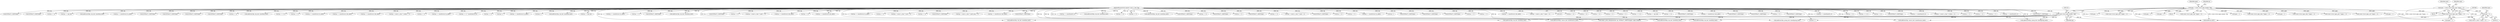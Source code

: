 digraph "0_tcpdump_4601c685e7fd19c3724d5e499c69b8d3ec49933e@pointer" {
"1000397" [label="(Call,spm + 1)"];
"1000383" [label="(Call,spm = (const struct pgm_spm *)(pgm + 1))"];
"1000385" [label="(Call,(const struct pgm_spm *)(pgm + 1))"];
"1000126" [label="(Call,pgm = (const struct pgm_header *)bp)"];
"1000128" [label="(Call,(const struct pgm_header *)bp)"];
"1000108" [label="(MethodParameterIn,register const u_char *bp)"];
"1001218" [label="(Call,bp += 4)"];
"1001186" [label="(Call,bp += 4)"];
"1000474" [label="(Call,pgm + 1)"];
"1001720" [label="(Call,bp += 4)"];
"1001334" [label="(Call,bp += 2)"];
"1000127" [label="(Identifier,pgm)"];
"1000718" [label="(Call,pgm + 1)"];
"1001211" [label="(Call,bp += 2)"];
"1000126" [label="(Call,pgm = (const struct pgm_header *)bp)"];
"1001854" [label="(Call,bp += 2+2)"];
"1001961" [label="(Call,bp += opt_len)"];
"1001529" [label="(Call,bp += 4)"];
"1001216" [label="(Call,EXTRACT_32BITS(bp))"];
"1000561" [label="(Call,bp += sizeof(struct in6_addr))"];
"1001295" [label="(Call,EXTRACT_32BITS(bp))"];
"1000392" [label="(Identifier,spm)"];
"1000780" [label="(Call,EXTRACT_16BITS(bp))"];
"1001113" [label="(Call,bp += 2)"];
"1001118" [label="(Call,EXTRACT_32BITS(bp))"];
"1000397" [label="(Call,spm + 1)"];
"1000429" [label="(Call,addrtostr6(bp, nla_buf, sizeof(nla_buf)))"];
"1000604" [label="(Call,bp += sizeof(uint32_t))"];
"1000789" [label="(Call,addrtostr(bp, group_buf, sizeof(group_buf)))"];
"1001253" [label="(Call,bp += 4)"];
"1001727" [label="(Call,bp += 2+2)"];
"1001134" [label="(Call,bp += 4)"];
"1001492" [label="(Call,EXTRACT_32BITS(bp))"];
"1000978" [label="(Call,bp += sizeof(uint16_t))"];
"1000699" [label="(Call,bp = (const u_char *) (rdata + 1))"];
"1001713" [label="(Call,bp += 2)"];
"1001304" [label="(Call,bp += 4)"];
"1001687" [label="(Call,bp += 2)"];
"1000591" [label="(Call,bp += sizeof(uint32_t))"];
"1000744" [label="(Call,addrtostr(bp, source_buf, sizeof(source_buf)))"];
"1001302" [label="(Call,EXTRACT_32BITS(bp))"];
"1000576" [label="(Call,EXTRACT_32BITS(bp))"];
"1001251" [label="(Call,EXTRACT_32BITS(bp))"];
"1001297" [label="(Call,bp += 4)"];
"1001575" [label="(Call,bp += opt_len)"];
"1001924" [label="(Call,addrtostr6(bp, nla_buf, sizeof(nla_buf)))"];
"1001377" [label="(Call,bp += sizeof(struct in_addr))"];
"1000108" [label="(MethodParameterIn,register const u_char *bp)"];
"1000111" [label="(Block,)"];
"1001718" [label="(Call,EXTRACT_32BITS(bp))"];
"1001132" [label="(Call,EXTRACT_32BITS(bp))"];
"1001845" [label="(Call,EXTRACT_32BITS(bp))"];
"1000395" [label="(Call,(const u_char *) (spm + 1))"];
"1001125" [label="(Call,EXTRACT_32BITS(bp))"];
"1001494" [label="(Call,bp += 4)"];
"1001885" [label="(Call,addrtostr(bp, nla_buf, sizeof(nla_buf)))"];
"1000716" [label="(Call,(const struct pgm_nak *)(pgm + 1))"];
"1001341" [label="(Call,bp += 2+2)"];
"1001452" [label="(Call,bp += 2)"];
"1000387" [label="(Call,pgm + 1)"];
"1001890" [label="(Call,bp += sizeof(struct in_addr))"];
"1000810" [label="(Call,bp += sizeof(struct in6_addr))"];
"1000434" [label="(Call,bp += sizeof(struct in6_addr))"];
"1000662" [label="(Call,bp = (const u_char *) (odata + 1))"];
"1001623" [label="(Call,bp += 2)"];
"1000794" [label="(Call,bp += sizeof(struct in_addr))"];
"1000773" [label="(Call,bp += (2 * sizeof(uint16_t)))"];
"1001487" [label="(Call,bp += 2)"];
"1000948" [label="(Call,bp++)"];
"1000385" [label="(Call,(const struct pgm_spm *)(pgm + 1))"];
"1000545" [label="(Call,bp += sizeof(struct in_addr))"];
"1001019" [label="(Call,bp++)"];
"1001372" [label="(Call,addrtostr(bp, nla_buf, sizeof(nla_buf)))"];
"1001665" [label="(Call,bp += opt_len)"];
"1000540" [label="(Call,addrtostr(bp, nla_buf, sizeof(nla_buf)))"];
"1000418" [label="(Call,bp += sizeof(struct in_addr))"];
"1001840" [label="(Call,bp += 2)"];
"1001852" [label="(Call,EXTRACT_16BITS(bp))"];
"1000384" [label="(Identifier,spm)"];
"1001758" [label="(Call,addrtostr(bp, nla_buf, sizeof(nla_buf)))"];
"1000399" [label="(Literal,1)"];
"1000760" [label="(Call,addrtostr6(bp, source_buf, sizeof(source_buf)))"];
"1000589" [label="(Call,EXTRACT_32BITS(bp))"];
"1001290" [label="(Call,bp += 2)"];
"1000520" [label="(Call,bp = (const u_char *) (polr + 1))"];
"1000383" [label="(Call,spm = (const struct pgm_spm *)(pgm + 1))"];
"1001416" [label="(Call,bp += sizeof(struct in6_addr))"];
"1001847" [label="(Call,bp += 4)"];
"1000765" [label="(Call,bp += sizeof(struct in6_addr))"];
"1000640" [label="(Call,pgm + 1)"];
"1000398" [label="(Identifier,spm)"];
"1000675" [label="(Call,(const struct pgm_data *)(pgm + 1))"];
"1001997" [label="(Call,zmtp1_print_datagram(ndo, bp, EXTRACT_16BITS(&pgm->pgm_length)))"];
"1001763" [label="(Call,bp += sizeof(struct in_addr))"];
"1001597" [label="(Call,bp += 2)"];
"1000381" [label="(Block,)"];
"1000881" [label="(Call,bp = (const u_char *) (ack + 1))"];
"1000514" [label="(Call,pgm + 1)"];
"1001127" [label="(Call,bp += 4)"];
"1001527" [label="(Call,EXTRACT_32BITS(bp))"];
"1000496" [label="(Call,bp = (const u_char *) (poll_msg + 1))"];
"1001802" [label="(Call,bp += sizeof(struct in6_addr))"];
"1000638" [label="(Call,(const struct pgm_data *)(pgm + 1))"];
"1001339" [label="(Call,EXTRACT_16BITS(bp))"];
"1000556" [label="(Call,addrtostr6(bp, nla_buf, sizeof(nla_buf)))"];
"1000927" [label="(Call,bp++)"];
"1000805" [label="(Call,addrtostr6(bp, group_buf, sizeof(group_buf)))"];
"1000578" [label="(Call,bp += sizeof(uint32_t))"];
"1001411" [label="(Call,addrtostr6(bp, nla_buf, sizeof(nla_buf)))"];
"1001459" [label="(Call,bp += 4)"];
"1001246" [label="(Call,bp += 2)"];
"1000130" [label="(Identifier,bp)"];
"1001797" [label="(Call,addrtostr6(bp, nla_buf, sizeof(nla_buf)))"];
"1000964" [label="(Call,EXTRACT_16BITS(bp))"];
"1001120" [label="(Call,bp += 4)"];
"1000512" [label="(Call,(const struct pgm_polr *)(pgm + 1))"];
"1002019" [label="(MethodReturn,RET)"];
"1000863" [label="(Call,(const struct pgm_ack *)(pgm + 1))"];
"1001089" [label="(Call,EXTRACT_16BITS(bp))"];
"1001522" [label="(Call,bp += 2)"];
"1001725" [label="(Call,EXTRACT_16BITS(bp))"];
"1001091" [label="(Call,bp += 2)"];
"1000132" [label="(Identifier,ip)"];
"1000865" [label="(Call,pgm + 1)"];
"1000724" [label="(Call,bp = (const u_char *) (nak + 1))"];
"1001184" [label="(Call,EXTRACT_32BITS(bp))"];
"1001260" [label="(Call,bp += 4)"];
"1001152" [label="(Call,bp += 2)"];
"1000749" [label="(Call,bp += sizeof(struct in_addr))"];
"1001024" [label="(Call,bp++)"];
"1001457" [label="(Call,EXTRACT_32BITS(bp))"];
"1000602" [label="(Call,EXTRACT_32BITS(bp))"];
"1001258" [label="(Call,EXTRACT_32BITS(bp))"];
"1000677" [label="(Call,pgm + 1)"];
"1001557" [label="(Call,bp += 2)"];
"1000128" [label="(Call,(const struct pgm_header *)bp)"];
"1001649" [label="(Call,bp += 2)"];
"1000413" [label="(Call,addrtostr(bp, nla_buf, sizeof(nla_buf)))"];
"1001929" [label="(Call,bp += sizeof(struct in6_addr))"];
"1000472" [label="(Call,(const struct pgm_poll *)(pgm + 1))"];
"1000393" [label="(Call,bp = (const u_char *) (spm + 1))"];
"1000397" -> "1000395"  [label="AST: "];
"1000397" -> "1000399"  [label="CFG: "];
"1000398" -> "1000397"  [label="AST: "];
"1000399" -> "1000397"  [label="AST: "];
"1000395" -> "1000397"  [label="CFG: "];
"1000397" -> "1002019"  [label="DDG: spm"];
"1000383" -> "1000397"  [label="DDG: spm"];
"1000383" -> "1000381"  [label="AST: "];
"1000383" -> "1000385"  [label="CFG: "];
"1000384" -> "1000383"  [label="AST: "];
"1000385" -> "1000383"  [label="AST: "];
"1000392" -> "1000383"  [label="CFG: "];
"1000383" -> "1002019"  [label="DDG: (const struct pgm_spm *)(pgm + 1)"];
"1000385" -> "1000383"  [label="DDG: pgm + 1"];
"1000383" -> "1000395"  [label="DDG: spm"];
"1000385" -> "1000387"  [label="CFG: "];
"1000386" -> "1000385"  [label="AST: "];
"1000387" -> "1000385"  [label="AST: "];
"1000385" -> "1002019"  [label="DDG: pgm + 1"];
"1000126" -> "1000385"  [label="DDG: pgm"];
"1000126" -> "1000111"  [label="AST: "];
"1000126" -> "1000128"  [label="CFG: "];
"1000127" -> "1000126"  [label="AST: "];
"1000128" -> "1000126"  [label="AST: "];
"1000132" -> "1000126"  [label="CFG: "];
"1000126" -> "1002019"  [label="DDG: pgm"];
"1000126" -> "1002019"  [label="DDG: (const struct pgm_header *)bp"];
"1000128" -> "1000126"  [label="DDG: bp"];
"1000126" -> "1000387"  [label="DDG: pgm"];
"1000126" -> "1000472"  [label="DDG: pgm"];
"1000126" -> "1000474"  [label="DDG: pgm"];
"1000126" -> "1000512"  [label="DDG: pgm"];
"1000126" -> "1000514"  [label="DDG: pgm"];
"1000126" -> "1000638"  [label="DDG: pgm"];
"1000126" -> "1000640"  [label="DDG: pgm"];
"1000126" -> "1000675"  [label="DDG: pgm"];
"1000126" -> "1000677"  [label="DDG: pgm"];
"1000126" -> "1000716"  [label="DDG: pgm"];
"1000126" -> "1000718"  [label="DDG: pgm"];
"1000126" -> "1000863"  [label="DDG: pgm"];
"1000126" -> "1000865"  [label="DDG: pgm"];
"1000128" -> "1000130"  [label="CFG: "];
"1000129" -> "1000128"  [label="AST: "];
"1000130" -> "1000128"  [label="AST: "];
"1000128" -> "1002019"  [label="DDG: bp"];
"1000108" -> "1000128"  [label="DDG: bp"];
"1000128" -> "1000413"  [label="DDG: bp"];
"1000128" -> "1000429"  [label="DDG: bp"];
"1000128" -> "1000540"  [label="DDG: bp"];
"1000128" -> "1000556"  [label="DDG: bp"];
"1000128" -> "1000744"  [label="DDG: bp"];
"1000128" -> "1000760"  [label="DDG: bp"];
"1000128" -> "1000789"  [label="DDG: bp"];
"1000128" -> "1000805"  [label="DDG: bp"];
"1000128" -> "1000927"  [label="DDG: bp"];
"1000128" -> "1001997"  [label="DDG: bp"];
"1000108" -> "1000106"  [label="AST: "];
"1000108" -> "1002019"  [label="DDG: bp"];
"1000108" -> "1000393"  [label="DDG: bp"];
"1000108" -> "1000413"  [label="DDG: bp"];
"1000108" -> "1000418"  [label="DDG: bp"];
"1000108" -> "1000429"  [label="DDG: bp"];
"1000108" -> "1000434"  [label="DDG: bp"];
"1000108" -> "1000496"  [label="DDG: bp"];
"1000108" -> "1000520"  [label="DDG: bp"];
"1000108" -> "1000540"  [label="DDG: bp"];
"1000108" -> "1000545"  [label="DDG: bp"];
"1000108" -> "1000556"  [label="DDG: bp"];
"1000108" -> "1000561"  [label="DDG: bp"];
"1000108" -> "1000576"  [label="DDG: bp"];
"1000108" -> "1000578"  [label="DDG: bp"];
"1000108" -> "1000589"  [label="DDG: bp"];
"1000108" -> "1000591"  [label="DDG: bp"];
"1000108" -> "1000602"  [label="DDG: bp"];
"1000108" -> "1000604"  [label="DDG: bp"];
"1000108" -> "1000662"  [label="DDG: bp"];
"1000108" -> "1000699"  [label="DDG: bp"];
"1000108" -> "1000724"  [label="DDG: bp"];
"1000108" -> "1000744"  [label="DDG: bp"];
"1000108" -> "1000749"  [label="DDG: bp"];
"1000108" -> "1000760"  [label="DDG: bp"];
"1000108" -> "1000765"  [label="DDG: bp"];
"1000108" -> "1000773"  [label="DDG: bp"];
"1000108" -> "1000780"  [label="DDG: bp"];
"1000108" -> "1000789"  [label="DDG: bp"];
"1000108" -> "1000794"  [label="DDG: bp"];
"1000108" -> "1000805"  [label="DDG: bp"];
"1000108" -> "1000810"  [label="DDG: bp"];
"1000108" -> "1000881"  [label="DDG: bp"];
"1000108" -> "1000927"  [label="DDG: bp"];
"1000108" -> "1000948"  [label="DDG: bp"];
"1000108" -> "1000964"  [label="DDG: bp"];
"1000108" -> "1000978"  [label="DDG: bp"];
"1000108" -> "1001019"  [label="DDG: bp"];
"1000108" -> "1001024"  [label="DDG: bp"];
"1000108" -> "1001089"  [label="DDG: bp"];
"1000108" -> "1001091"  [label="DDG: bp"];
"1000108" -> "1001113"  [label="DDG: bp"];
"1000108" -> "1001118"  [label="DDG: bp"];
"1000108" -> "1001120"  [label="DDG: bp"];
"1000108" -> "1001125"  [label="DDG: bp"];
"1000108" -> "1001127"  [label="DDG: bp"];
"1000108" -> "1001132"  [label="DDG: bp"];
"1000108" -> "1001134"  [label="DDG: bp"];
"1000108" -> "1001152"  [label="DDG: bp"];
"1000108" -> "1001184"  [label="DDG: bp"];
"1000108" -> "1001186"  [label="DDG: bp"];
"1000108" -> "1001211"  [label="DDG: bp"];
"1000108" -> "1001216"  [label="DDG: bp"];
"1000108" -> "1001218"  [label="DDG: bp"];
"1000108" -> "1001246"  [label="DDG: bp"];
"1000108" -> "1001251"  [label="DDG: bp"];
"1000108" -> "1001253"  [label="DDG: bp"];
"1000108" -> "1001258"  [label="DDG: bp"];
"1000108" -> "1001260"  [label="DDG: bp"];
"1000108" -> "1001290"  [label="DDG: bp"];
"1000108" -> "1001295"  [label="DDG: bp"];
"1000108" -> "1001297"  [label="DDG: bp"];
"1000108" -> "1001302"  [label="DDG: bp"];
"1000108" -> "1001304"  [label="DDG: bp"];
"1000108" -> "1001334"  [label="DDG: bp"];
"1000108" -> "1001339"  [label="DDG: bp"];
"1000108" -> "1001341"  [label="DDG: bp"];
"1000108" -> "1001372"  [label="DDG: bp"];
"1000108" -> "1001377"  [label="DDG: bp"];
"1000108" -> "1001411"  [label="DDG: bp"];
"1000108" -> "1001416"  [label="DDG: bp"];
"1000108" -> "1001452"  [label="DDG: bp"];
"1000108" -> "1001457"  [label="DDG: bp"];
"1000108" -> "1001459"  [label="DDG: bp"];
"1000108" -> "1001487"  [label="DDG: bp"];
"1000108" -> "1001492"  [label="DDG: bp"];
"1000108" -> "1001494"  [label="DDG: bp"];
"1000108" -> "1001522"  [label="DDG: bp"];
"1000108" -> "1001527"  [label="DDG: bp"];
"1000108" -> "1001529"  [label="DDG: bp"];
"1000108" -> "1001557"  [label="DDG: bp"];
"1000108" -> "1001575"  [label="DDG: bp"];
"1000108" -> "1001597"  [label="DDG: bp"];
"1000108" -> "1001623"  [label="DDG: bp"];
"1000108" -> "1001649"  [label="DDG: bp"];
"1000108" -> "1001665"  [label="DDG: bp"];
"1000108" -> "1001687"  [label="DDG: bp"];
"1000108" -> "1001713"  [label="DDG: bp"];
"1000108" -> "1001718"  [label="DDG: bp"];
"1000108" -> "1001720"  [label="DDG: bp"];
"1000108" -> "1001725"  [label="DDG: bp"];
"1000108" -> "1001727"  [label="DDG: bp"];
"1000108" -> "1001758"  [label="DDG: bp"];
"1000108" -> "1001763"  [label="DDG: bp"];
"1000108" -> "1001797"  [label="DDG: bp"];
"1000108" -> "1001802"  [label="DDG: bp"];
"1000108" -> "1001840"  [label="DDG: bp"];
"1000108" -> "1001845"  [label="DDG: bp"];
"1000108" -> "1001847"  [label="DDG: bp"];
"1000108" -> "1001852"  [label="DDG: bp"];
"1000108" -> "1001854"  [label="DDG: bp"];
"1000108" -> "1001885"  [label="DDG: bp"];
"1000108" -> "1001890"  [label="DDG: bp"];
"1000108" -> "1001924"  [label="DDG: bp"];
"1000108" -> "1001929"  [label="DDG: bp"];
"1000108" -> "1001961"  [label="DDG: bp"];
"1000108" -> "1001997"  [label="DDG: bp"];
}
